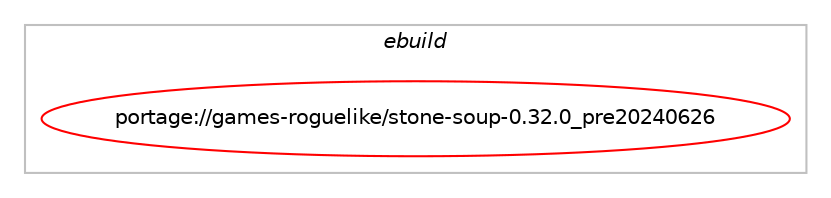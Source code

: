digraph prolog {

# *************
# Graph options
# *************

newrank=true;
concentrate=true;
compound=true;
graph [rankdir=LR,fontname=Helvetica,fontsize=10,ranksep=1.5];#, ranksep=2.5, nodesep=0.2];
edge  [arrowhead=vee];
node  [fontname=Helvetica,fontsize=10];

# **********
# The ebuild
# **********

subgraph cluster_leftcol {
color=gray;
label=<<i>ebuild</i>>;
id [label="portage://games-roguelike/stone-soup-0.32.0_pre20240626", color=red, width=4, href="../games-roguelike/stone-soup-0.32.0_pre20240626.svg"];
}

# ****************
# The dependencies
# ****************

subgraph cluster_midcol {
color=gray;
label=<<i>dependencies</i>>;
subgraph cluster_compile {
fillcolor="#eeeeee";
style=filled;
label=<<i>compile</i>>;
# *** BEGIN UNKNOWN DEPENDENCY TYPE (TODO) ***
# id -> equal(use_conditional_group(negative,ncurses,portage://games-roguelike/stone-soup-0.32.0_pre20240626,[use_conditional_group(negative,tiles,portage://games-roguelike/stone-soup-0.32.0_pre20240626,[package_dependency(portage://games-roguelike/stone-soup-0.32.0_pre20240626,install,no,sys-libs,ncurses,none,[,,],[slot(0)],[])])]))
# *** END UNKNOWN DEPENDENCY TYPE (TODO) ***

# *** BEGIN UNKNOWN DEPENDENCY TYPE (TODO) ***
# id -> equal(use_conditional_group(positive,lua_single_target_lua5-1,portage://games-roguelike/stone-soup-0.32.0_pre20240626,[package_dependency(portage://games-roguelike/stone-soup-0.32.0_pre20240626,install,no,dev-lang,lua,none,[,,],[slot(5.1)],[use(enable(deprecated),none)])]))
# *** END UNKNOWN DEPENDENCY TYPE (TODO) ***

# *** BEGIN UNKNOWN DEPENDENCY TYPE (TODO) ***
# id -> equal(use_conditional_group(positive,ncurses,portage://games-roguelike/stone-soup-0.32.0_pre20240626,[package_dependency(portage://games-roguelike/stone-soup-0.32.0_pre20240626,install,no,sys-libs,ncurses,none,[,,],[slot(0)],[])]))
# *** END UNKNOWN DEPENDENCY TYPE (TODO) ***

# *** BEGIN UNKNOWN DEPENDENCY TYPE (TODO) ***
# id -> equal(use_conditional_group(positive,test,portage://games-roguelike/stone-soup-0.32.0_pre20240626,[package_dependency(portage://games-roguelike/stone-soup-0.32.0_pre20240626,install,no,dev-cpp,catch,smaller,[3.0.0,,,3.0.0],[slot(0)],[])]))
# *** END UNKNOWN DEPENDENCY TYPE (TODO) ***

# *** BEGIN UNKNOWN DEPENDENCY TYPE (TODO) ***
# id -> equal(use_conditional_group(positive,tiles,portage://games-roguelike/stone-soup-0.32.0_pre20240626,[package_dependency(portage://games-roguelike/stone-soup-0.32.0_pre20240626,install,no,media-fonts,dejavu,none,[,,],[],[]),package_dependency(portage://games-roguelike/stone-soup-0.32.0_pre20240626,install,no,media-libs,freetype,none,[,,],[slot(2)],[]),package_dependency(portage://games-roguelike/stone-soup-0.32.0_pre20240626,install,no,media-libs,libpng,none,[,,],[slot(0)],[]),use_conditional_group(positive,sound,portage://games-roguelike/stone-soup-0.32.0_pre20240626,[package_dependency(portage://games-roguelike/stone-soup-0.32.0_pre20240626,install,no,media-libs,libsdl2,none,[,,],[],[use(enable(X),none),use(enable(opengl),none),use(enable(sound),none),use(enable(video),none)]),package_dependency(portage://games-roguelike/stone-soup-0.32.0_pre20240626,install,no,media-libs,sdl2-mixer,none,[,,],[],[])]),use_conditional_group(negative,sound,portage://games-roguelike/stone-soup-0.32.0_pre20240626,[package_dependency(portage://games-roguelike/stone-soup-0.32.0_pre20240626,install,no,media-libs,libsdl2,none,[,,],[],[use(enable(X),none),use(enable(opengl),none),use(enable(video),none)])]),package_dependency(portage://games-roguelike/stone-soup-0.32.0_pre20240626,install,no,media-libs,sdl2-image,none,[,,],[],[use(enable(png),none)]),package_dependency(portage://games-roguelike/stone-soup-0.32.0_pre20240626,install,no,virtual,glu,none,[,,],[],[]),package_dependency(portage://games-roguelike/stone-soup-0.32.0_pre20240626,install,no,virtual,opengl,none,[,,],[],[])]))
# *** END UNKNOWN DEPENDENCY TYPE (TODO) ***

# *** BEGIN UNKNOWN DEPENDENCY TYPE (TODO) ***
# id -> equal(use_conditional_group(positive,tiles,portage://games-roguelike/stone-soup-0.32.0_pre20240626,[package_dependency(portage://games-roguelike/stone-soup-0.32.0_pre20240626,install,no,sys-libs,ncurses,none,[,,],[slot(0)],[])]))
# *** END UNKNOWN DEPENDENCY TYPE (TODO) ***

# *** BEGIN UNKNOWN DEPENDENCY TYPE (TODO) ***
# id -> equal(package_dependency(portage://games-roguelike/stone-soup-0.32.0_pre20240626,install,no,dev-db,sqlite,none,[,,],[slot(3)],[]))
# *** END UNKNOWN DEPENDENCY TYPE (TODO) ***

# *** BEGIN UNKNOWN DEPENDENCY TYPE (TODO) ***
# id -> equal(package_dependency(portage://games-roguelike/stone-soup-0.32.0_pre20240626,install,no,sys-libs,zlib,none,[,,],[],[]))
# *** END UNKNOWN DEPENDENCY TYPE (TODO) ***

}
subgraph cluster_compileandrun {
fillcolor="#eeeeee";
style=filled;
label=<<i>compile and run</i>>;
}
subgraph cluster_run {
fillcolor="#eeeeee";
style=filled;
label=<<i>run</i>>;
# *** BEGIN UNKNOWN DEPENDENCY TYPE (TODO) ***
# id -> equal(use_conditional_group(negative,ncurses,portage://games-roguelike/stone-soup-0.32.0_pre20240626,[use_conditional_group(negative,tiles,portage://games-roguelike/stone-soup-0.32.0_pre20240626,[package_dependency(portage://games-roguelike/stone-soup-0.32.0_pre20240626,run,no,sys-libs,ncurses,none,[,,],[slot(0)],[])])]))
# *** END UNKNOWN DEPENDENCY TYPE (TODO) ***

# *** BEGIN UNKNOWN DEPENDENCY TYPE (TODO) ***
# id -> equal(use_conditional_group(positive,lua_single_target_lua5-1,portage://games-roguelike/stone-soup-0.32.0_pre20240626,[package_dependency(portage://games-roguelike/stone-soup-0.32.0_pre20240626,run,no,dev-lang,lua,none,[,,],[slot(5.1)],[use(enable(deprecated),none)])]))
# *** END UNKNOWN DEPENDENCY TYPE (TODO) ***

# *** BEGIN UNKNOWN DEPENDENCY TYPE (TODO) ***
# id -> equal(use_conditional_group(positive,ncurses,portage://games-roguelike/stone-soup-0.32.0_pre20240626,[package_dependency(portage://games-roguelike/stone-soup-0.32.0_pre20240626,run,no,sys-libs,ncurses,none,[,,],[slot(0)],[])]))
# *** END UNKNOWN DEPENDENCY TYPE (TODO) ***

# *** BEGIN UNKNOWN DEPENDENCY TYPE (TODO) ***
# id -> equal(use_conditional_group(positive,tiles,portage://games-roguelike/stone-soup-0.32.0_pre20240626,[package_dependency(portage://games-roguelike/stone-soup-0.32.0_pre20240626,run,no,media-fonts,dejavu,none,[,,],[],[]),package_dependency(portage://games-roguelike/stone-soup-0.32.0_pre20240626,run,no,media-libs,freetype,none,[,,],[slot(2)],[]),package_dependency(portage://games-roguelike/stone-soup-0.32.0_pre20240626,run,no,media-libs,libpng,none,[,,],[slot(0)],[]),use_conditional_group(positive,sound,portage://games-roguelike/stone-soup-0.32.0_pre20240626,[package_dependency(portage://games-roguelike/stone-soup-0.32.0_pre20240626,run,no,media-libs,libsdl2,none,[,,],[],[use(enable(X),none),use(enable(opengl),none),use(enable(sound),none),use(enable(video),none)]),package_dependency(portage://games-roguelike/stone-soup-0.32.0_pre20240626,run,no,media-libs,sdl2-mixer,none,[,,],[],[])]),use_conditional_group(negative,sound,portage://games-roguelike/stone-soup-0.32.0_pre20240626,[package_dependency(portage://games-roguelike/stone-soup-0.32.0_pre20240626,run,no,media-libs,libsdl2,none,[,,],[],[use(enable(X),none),use(enable(opengl),none),use(enable(video),none)])]),package_dependency(portage://games-roguelike/stone-soup-0.32.0_pre20240626,run,no,media-libs,sdl2-image,none,[,,],[],[use(enable(png),none)]),package_dependency(portage://games-roguelike/stone-soup-0.32.0_pre20240626,run,no,virtual,glu,none,[,,],[],[]),package_dependency(portage://games-roguelike/stone-soup-0.32.0_pre20240626,run,no,virtual,opengl,none,[,,],[],[])]))
# *** END UNKNOWN DEPENDENCY TYPE (TODO) ***

# *** BEGIN UNKNOWN DEPENDENCY TYPE (TODO) ***
# id -> equal(package_dependency(portage://games-roguelike/stone-soup-0.32.0_pre20240626,run,no,dev-db,sqlite,none,[,,],[slot(3)],[]))
# *** END UNKNOWN DEPENDENCY TYPE (TODO) ***

# *** BEGIN UNKNOWN DEPENDENCY TYPE (TODO) ***
# id -> equal(package_dependency(portage://games-roguelike/stone-soup-0.32.0_pre20240626,run,no,sys-libs,zlib,none,[,,],[],[]))
# *** END UNKNOWN DEPENDENCY TYPE (TODO) ***

}
}

# **************
# The candidates
# **************

subgraph cluster_choices {
rank=same;
color=gray;
label=<<i>candidates</i>>;

}

}
